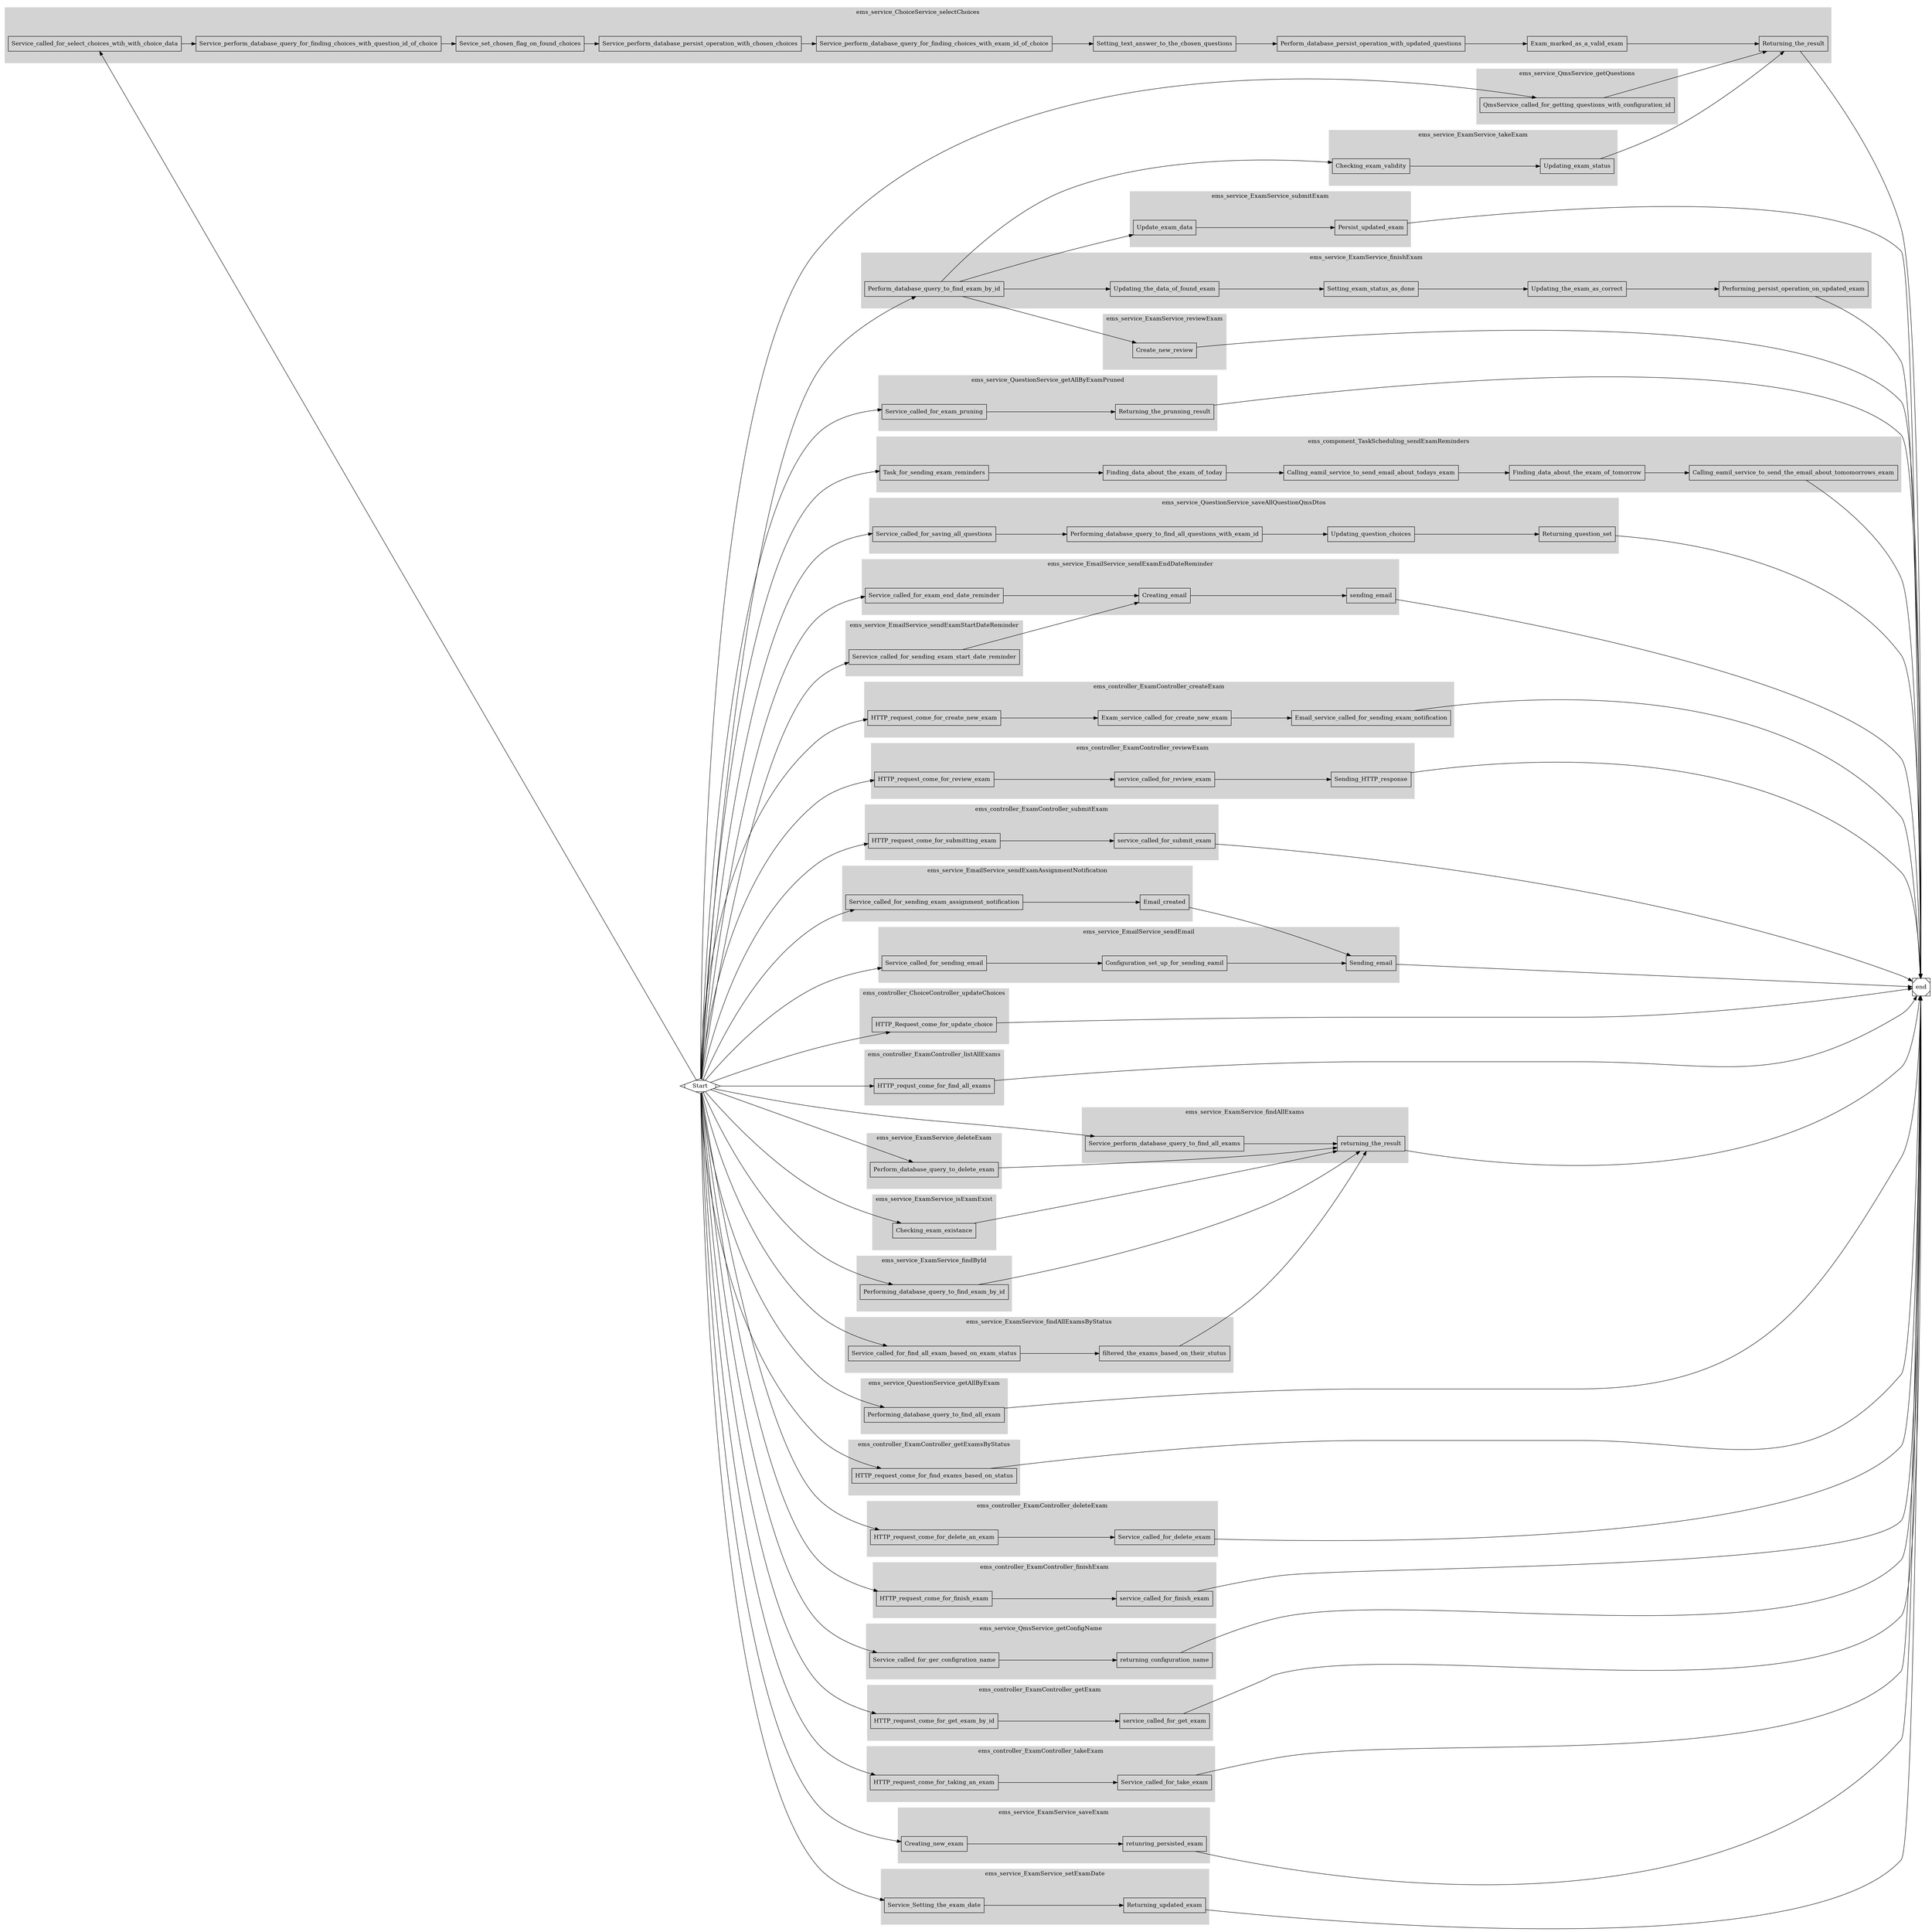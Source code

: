 strict digraph G {
 node [shape=box];
rankdir=LR;
size="50,50"; ratio=fill;
Start -> Service_called_for_exam_end_date_reminder -> Creating_email -> sending_email -> end;
Start -> HTTP_Request_come_for_update_choice -> end;
Start -> Perform_database_query_to_find_exam_by_id -> Updating_the_data_of_found_exam -> Setting_exam_status_as_done -> Updating_the_exam_as_correct -> Performing_persist_operation_on_updated_exam -> end;
Start -> HTTP_request_come_for_submitting_exam -> service_called_for_submit_exam -> end;
Start -> HTTP_requst_come_for_find_all_exams -> end;
Start -> Performing_database_query_to_find_exam_by_id -> returning_the_result -> end;
Start -> Service_called_for_sending_email -> Configuration_set_up_for_sending_eamil -> Sending_email -> end;
Start -> Performing_database_query_to_find_all_exam -> end;
Start -> QmsService_called_for_getting_questions_with_configuration_id -> Returning_the_result -> end;
Start -> HTTP_request_come_for_find_exams_based_on_status -> end;
Start -> HTTP_request_come_for_delete_an_exam -> Service_called_for_delete_exam -> end;
Start -> Perform_database_query_to_find_exam_by_id -> Checking_exam_validity -> Updating_exam_status -> Returning_the_result -> end;
Start -> HTTP_request_come_for_finish_exam -> service_called_for_finish_exam -> end;
Start -> Service_called_for_find_all_exam_based_on_exam_status -> filtered_the_exams_based_on_their_stutus -> returning_the_result -> end;
Start -> Service_called_for_ger_configration_name -> returning_configuration_name -> end;
Start -> Service_perform_database_query_to_find_all_exams -> returning_the_result -> end;
Start -> Perform_database_query_to_find_exam_by_id -> Update_exam_data -> Persist_updated_exam -> end;
Start -> HTTP_request_come_for_get_exam_by_id -> service_called_for_get_exam -> end;
Start -> Perform_database_query_to_find_exam_by_id -> Create_new_review -> end;
Start -> Serevice_called_for_sending_exam_start_date_reminder -> Creating_email -> sending_email -> end;
Start -> HTTP_request_come_for_taking_an_exam -> Service_called_for_take_exam -> end;
Start -> Task_for_sending_exam_reminders -> Finding_data_about_the_exam_of_today -> Calling_eamil_service_to_send_email_about_todays_exam -> Finding_data_about_the_exam_of_tomorrow -> Calling_eamil_service_to_send_the_email_about_tomomorrows_exam -> end;
Start -> Service_called_for_sending_exam_assignment_notification -> Email_created -> Sending_email -> end;
Start -> HTTP_request_come_for_create_new_exam -> Exam_service_called_for_create_new_exam -> Email_service_called_for_sending_exam_notification -> end;
Start -> Perform_database_query_to_delete_exam -> returning_the_result -> end;
Start -> Service_called_for_select_choices_wtih_with_choice_data -> Service_perform_database_query_for_finding_choices_with_question_id_of_choice -> Sevice_set_chosen_flag_on_found_choices -> Service_perform_database_persist_operation_with_chosen_choices -> Service_perform_database_query_for_finding_choices_with_exam_id_of_choice -> Setting_text_answer_to_the_chosen_questions -> Perform_database_persist_operation_with_updated_questions -> Exam_marked_as_a_valid_exam -> Returning_the_result -> end;
Start -> HTTP_request_come_for_review_exam -> service_called_for_review_exam -> Sending_HTTP_response -> end;
Start -> Creating_new_exam -> retunring_persisted_exam -> end;
Start -> Service_Setting_the_exam_date -> Returning_updated_exam -> end;
Start -> Service_called_for_saving_all_questions -> Performing_database_query_to_find_all_questions_with_exam_id -> Updating_question_choices -> Returning_question_set -> end;
Start -> Service_called_for_exam_pruning -> Returning_the_prunning_result -> end;
Start -> Checking_exam_existance -> returning_the_result -> end;
subgraph cluster_0 {
	 style=filled;
		color=lightgrey;
		node [style=filled,color=white];
Service_called_for_exam_end_date_reminder, Creating_email, sending_email;
 		label="ems_service_EmailService_sendExamEndDateReminder";
}
subgraph cluster_1 {
	 style=filled;
		color=lightgrey;
		node [style=filled,color=white];
Service_called_for_select_choices_wtih_with_choice_data, Service_perform_database_query_for_finding_choices_with_question_id_of_choice, Sevice_set_chosen_flag_on_found_choices, Service_perform_database_persist_operation_with_chosen_choices, Service_perform_database_query_for_finding_choices_with_exam_id_of_choice, Setting_text_answer_to_the_chosen_questions, Perform_database_persist_operation_with_updated_questions, Exam_marked_as_a_valid_exam, Returning_the_result;
 		label="ems_service_ChoiceService_selectChoices";
}
subgraph cluster_2 {
	 style=filled;
		color=lightgrey;
		node [style=filled,color=white];
HTTP_Request_come_for_update_choice;
 		label="ems_controller_ChoiceController_updateChoices";
}
subgraph cluster_3 {
	 style=filled;
		color=lightgrey;
		node [style=filled,color=white];
Perform_database_query_to_find_exam_by_id, Updating_the_data_of_found_exam, Setting_exam_status_as_done, Updating_the_exam_as_correct, Performing_persist_operation_on_updated_exam;
 		label="ems_service_ExamService_finishExam";
}
subgraph cluster_4 {
	 style=filled;
		color=lightgrey;
		node [style=filled,color=white];
Perform_database_query_to_find_exam_by_id, Update_exam_data, Persist_updated_exam;
 		label="ems_service_ExamService_submitExam";
}
subgraph cluster_5 {
	 style=filled;
		color=lightgrey;
		node [style=filled,color=white];
HTTP_request_come_for_submitting_exam, service_called_for_submit_exam;
 		label="ems_controller_ExamController_submitExam";
}
subgraph cluster_6 {
	 style=filled;
		color=lightgrey;
		node [style=filled,color=white];
Service_perform_database_query_to_find_all_exams, returning_the_result;
 		label="ems_service_ExamService_findAllExams";
}
subgraph cluster_7 {
	 style=filled;
		color=lightgrey;
		node [style=filled,color=white];
HTTP_requst_come_for_find_all_exams;
 		label="ems_controller_ExamController_listAllExams";
}
subgraph cluster_8 {
	 style=filled;
		color=lightgrey;
		node [style=filled,color=white];
Performing_database_query_to_find_exam_by_id, returning_the_result;
 		label="ems_service_ExamService_findById";
}
subgraph cluster_9 {
	 style=filled;
		color=lightgrey;
		node [style=filled,color=white];
Service_called_for_sending_email, Configuration_set_up_for_sending_eamil, Sending_email;
 		label="ems_service_EmailService_sendEmail";
}
subgraph cluster_10 {
	 style=filled;
		color=lightgrey;
		node [style=filled,color=white];
Performing_database_query_to_find_all_exam;
 		label="ems_service_QuestionService_getAllByExam";
}
subgraph cluster_11 {
	 style=filled;
		color=lightgrey;
		node [style=filled,color=white];
QmsService_called_for_getting_questions_with_configuration_id, Returning_the_result;
 		label="ems_service_QmsService_getQuestions";
}
subgraph cluster_12 {
	 style=filled;
		color=lightgrey;
		node [style=filled,color=white];
Service_called_for_find_all_exam_based_on_exam_status, filtered_the_exams_based_on_their_stutus, returning_the_result;
 		label="ems_service_ExamService_findAllExamsByStatus";
}
subgraph cluster_13 {
	 style=filled;
		color=lightgrey;
		node [style=filled,color=white];
HTTP_request_come_for_find_exams_based_on_status;
 		label="ems_controller_ExamController_getExamsByStatus";
}
subgraph cluster_14 {
	 style=filled;
		color=lightgrey;
		node [style=filled,color=white];
Perform_database_query_to_delete_exam, returning_the_result;
 		label="ems_service_ExamService_deleteExam";
}
subgraph cluster_15 {
	 style=filled;
		color=lightgrey;
		node [style=filled,color=white];
HTTP_request_come_for_delete_an_exam, Service_called_for_delete_exam;
 		label="ems_controller_ExamController_deleteExam";
}
subgraph cluster_16 {
	 style=filled;
		color=lightgrey;
		node [style=filled,color=white];
Perform_database_query_to_find_exam_by_id, Checking_exam_validity, Updating_exam_status, Returning_the_result;
 		label="ems_service_ExamService_takeExam";
}
subgraph cluster_17 {
	 style=filled;
		color=lightgrey;
		node [style=filled,color=white];
Perform_database_query_to_find_exam_by_id, Updating_the_data_of_found_exam, Setting_exam_status_as_done, Updating_the_exam_as_correct, Performing_persist_operation_on_updated_exam;
 		label="ems_service_ExamService_finishExam";
}
subgraph cluster_18 {
	 style=filled;
		color=lightgrey;
		node [style=filled,color=white];
HTTP_request_come_for_finish_exam, service_called_for_finish_exam;
 		label="ems_controller_ExamController_finishExam";
}
subgraph cluster_19 {
	 style=filled;
		color=lightgrey;
		node [style=filled,color=white];
Service_called_for_find_all_exam_based_on_exam_status, filtered_the_exams_based_on_their_stutus, returning_the_result;
 		label="ems_service_ExamService_findAllExamsByStatus";
}
subgraph cluster_20 {
	 style=filled;
		color=lightgrey;
		node [style=filled,color=white];
Service_called_for_ger_configration_name, returning_configuration_name;
 		label="ems_service_QmsService_getConfigName";
}
subgraph cluster_21 {
	 style=filled;
		color=lightgrey;
		node [style=filled,color=white];
Service_perform_database_query_to_find_all_exams, returning_the_result;
 		label="ems_service_ExamService_findAllExams";
}
subgraph cluster_22 {
	 style=filled;
		color=lightgrey;
		node [style=filled,color=white];
Perform_database_query_to_find_exam_by_id, Update_exam_data, Persist_updated_exam;
 		label="ems_service_ExamService_submitExam";
}
subgraph cluster_23 {
	 style=filled;
		color=lightgrey;
		node [style=filled,color=white];
HTTP_request_come_for_get_exam_by_id, service_called_for_get_exam;
 		label="ems_controller_ExamController_getExam";
}
subgraph cluster_24 {
	 style=filled;
		color=lightgrey;
		node [style=filled,color=white];
Perform_database_query_to_find_exam_by_id, Create_new_review;
 		label="ems_service_ExamService_reviewExam";
}
subgraph cluster_25 {
	 style=filled;
		color=lightgrey;
		node [style=filled,color=white];
Serevice_called_for_sending_exam_start_date_reminder, Creating_email, sending_email;
 		label="ems_service_EmailService_sendExamStartDateReminder";
}
subgraph cluster_26 {
	 style=filled;
		color=lightgrey;
		node [style=filled,color=white];
Perform_database_query_to_find_exam_by_id, Checking_exam_validity, Updating_exam_status, Returning_the_result;
 		label="ems_service_ExamService_takeExam";
}
subgraph cluster_27 {
	 style=filled;
		color=lightgrey;
		node [style=filled,color=white];
HTTP_request_come_for_taking_an_exam, Service_called_for_take_exam;
 		label="ems_controller_ExamController_takeExam";
}
subgraph cluster_28 {
	 style=filled;
		color=lightgrey;
		node [style=filled,color=white];
Serevice_called_for_sending_exam_start_date_reminder, Creating_email, sending_email;
 		label="ems_service_EmailService_sendExamStartDateReminder";
}
subgraph cluster_29 {
	 style=filled;
		color=lightgrey;
		node [style=filled,color=white];
Service_called_for_exam_end_date_reminder, Creating_email, sending_email;
 		label="ems_service_EmailService_sendExamEndDateReminder";
}
subgraph cluster_30 {
	 style=filled;
		color=lightgrey;
		node [style=filled,color=white];
Task_for_sending_exam_reminders, Finding_data_about_the_exam_of_today, Calling_eamil_service_to_send_email_about_todays_exam, Finding_data_about_the_exam_of_tomorrow, Calling_eamil_service_to_send_the_email_about_tomomorrows_exam;
 		label="ems_component_TaskScheduling_sendExamReminders";
}
subgraph cluster_31 {
	 style=filled;
		color=lightgrey;
		node [style=filled,color=white];
Service_called_for_sending_exam_assignment_notification, Email_created, Sending_email;
 		label="ems_service_EmailService_sendExamAssignmentNotification";
}
subgraph cluster_32 {
	 style=filled;
		color=lightgrey;
		node [style=filled,color=white];
Creating_new_exam, retunring_persisted_exam;
 		label="ems_service_ExamService_saveExam";
}
subgraph cluster_33 {
	 style=filled;
		color=lightgrey;
		node [style=filled,color=white];
Service_called_for_sending_exam_assignment_notification, Email_created, Sending_email;
 		label="ems_service_EmailService_sendExamAssignmentNotification";
}
subgraph cluster_34 {
	 style=filled;
		color=lightgrey;
		node [style=filled,color=white];
HTTP_request_come_for_create_new_exam, Exam_service_called_for_create_new_exam, Email_service_called_for_sending_exam_notification;
 		label="ems_controller_ExamController_createExam";
}
subgraph cluster_35 {
	 style=filled;
		color=lightgrey;
		node [style=filled,color=white];
Perform_database_query_to_delete_exam, returning_the_result;
 		label="ems_service_ExamService_deleteExam";
}
subgraph cluster_36 {
	 style=filled;
		color=lightgrey;
		node [style=filled,color=white];
Service_called_for_select_choices_wtih_with_choice_data, Service_perform_database_query_for_finding_choices_with_question_id_of_choice, Sevice_set_chosen_flag_on_found_choices, Service_perform_database_persist_operation_with_chosen_choices, Service_perform_database_query_for_finding_choices_with_exam_id_of_choice, Setting_text_answer_to_the_chosen_questions, Perform_database_persist_operation_with_updated_questions, Exam_marked_as_a_valid_exam, Returning_the_result;
 		label="ems_service_ChoiceService_selectChoices";
}
subgraph cluster_37 {
	 style=filled;
		color=lightgrey;
		node [style=filled,color=white];
Perform_database_query_to_find_exam_by_id, Create_new_review;
 		label="ems_service_ExamService_reviewExam";
}
subgraph cluster_38 {
	 style=filled;
		color=lightgrey;
		node [style=filled,color=white];
HTTP_request_come_for_review_exam, service_called_for_review_exam, Sending_HTTP_response;
 		label="ems_controller_ExamController_reviewExam";
}
subgraph cluster_39 {
	 style=filled;
		color=lightgrey;
		node [style=filled,color=white];
Creating_new_exam, retunring_persisted_exam;
 		label="ems_service_ExamService_saveExam";
}
subgraph cluster_40 {
	 style=filled;
		color=lightgrey;
		node [style=filled,color=white];
Service_Setting_the_exam_date, Returning_updated_exam;
 		label="ems_service_ExamService_setExamDate";
}
subgraph cluster_41 {
	 style=filled;
		color=lightgrey;
		node [style=filled,color=white];
Service_called_for_saving_all_questions, Performing_database_query_to_find_all_questions_with_exam_id, Updating_question_choices, Returning_question_set;
 		label="ems_service_QuestionService_saveAllQuestionQmsDtos";
}
subgraph cluster_42 {
	 style=filled;
		color=lightgrey;
		node [style=filled,color=white];
Service_called_for_exam_pruning, Returning_the_prunning_result;
 		label="ems_service_QuestionService_getAllByExamPruned";
}
subgraph cluster_43 {
	 style=filled;
		color=lightgrey;
		node [style=filled,color=white];
Checking_exam_existance, returning_the_result;
 		label="ems_service_ExamService_isExamExist";
}
Start [shape=Mdiamond];
	end [shape=Msquare];
}